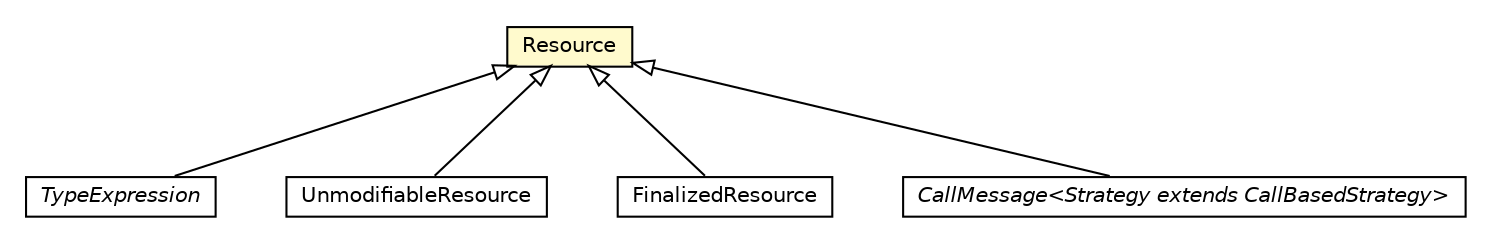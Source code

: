 #!/usr/local/bin/dot
#
# Class diagram 
# Generated by UMLGraph version R5_6-24-gf6e263 (http://www.umlgraph.org/)
#

digraph G {
	edge [fontname="Helvetica",fontsize=10,labelfontname="Helvetica",labelfontsize=10];
	node [fontname="Helvetica",fontsize=10,shape=plaintext];
	nodesep=0.25;
	ranksep=0.5;
	// org.universAAL.middleware.owl.TypeExpression
	c310302 [label=<<table title="org.universAAL.middleware.owl.TypeExpression" border="0" cellborder="1" cellspacing="0" cellpadding="2" port="p" href="../owl/TypeExpression.html">
		<tr><td><table border="0" cellspacing="0" cellpadding="1">
<tr><td align="center" balign="center"><font face="Helvetica-Oblique"> TypeExpression </font></td></tr>
		</table></td></tr>
		</table>>, URL="../owl/TypeExpression.html", fontname="Helvetica", fontcolor="black", fontsize=10.0];
	// org.universAAL.middleware.rdf.UnmodifiableResource
	c310317 [label=<<table title="org.universAAL.middleware.rdf.UnmodifiableResource" border="0" cellborder="1" cellspacing="0" cellpadding="2" port="p" href="./UnmodifiableResource.html">
		<tr><td><table border="0" cellspacing="0" cellpadding="1">
<tr><td align="center" balign="center"> UnmodifiableResource </td></tr>
		</table></td></tr>
		</table>>, URL="./UnmodifiableResource.html", fontname="Helvetica", fontcolor="black", fontsize=10.0];
	// org.universAAL.middleware.rdf.Resource
	c310334 [label=<<table title="org.universAAL.middleware.rdf.Resource" border="0" cellborder="1" cellspacing="0" cellpadding="2" port="p" bgcolor="lemonChiffon" href="./Resource.html">
		<tr><td><table border="0" cellspacing="0" cellpadding="1">
<tr><td align="center" balign="center"> Resource </td></tr>
		</table></td></tr>
		</table>>, URL="./Resource.html", fontname="Helvetica", fontcolor="black", fontsize=10.0];
	// org.universAAL.middleware.rdf.FinalizedResource
	c310335 [label=<<table title="org.universAAL.middleware.rdf.FinalizedResource" border="0" cellborder="1" cellspacing="0" cellpadding="2" port="p" href="./FinalizedResource.html">
		<tr><td><table border="0" cellspacing="0" cellpadding="1">
<tr><td align="center" balign="center"> FinalizedResource </td></tr>
		</table></td></tr>
		</table>>, URL="./FinalizedResource.html", fontname="Helvetica", fontcolor="black", fontsize=10.0];
	// org.universAAL.middleware.ui.impl.generic.CallMessage<Strategy extends org.universAAL.middleware.ui.impl.generic.CallBasedStrategy>
	c310646 [label=<<table title="org.universAAL.middleware.ui.impl.generic.CallMessage" border="0" cellborder="1" cellspacing="0" cellpadding="2" port="p" href="../ui/impl/generic/CallMessage.html">
		<tr><td><table border="0" cellspacing="0" cellpadding="1">
<tr><td align="center" balign="center"><font face="Helvetica-Oblique"> CallMessage&lt;Strategy extends CallBasedStrategy&gt; </font></td></tr>
		</table></td></tr>
		</table>>, URL="../ui/impl/generic/CallMessage.html", fontname="Helvetica", fontcolor="black", fontsize=10.0];
	//org.universAAL.middleware.owl.TypeExpression extends org.universAAL.middleware.rdf.Resource
	c310334:p -> c310302:p [dir=back,arrowtail=empty];
	//org.universAAL.middleware.rdf.UnmodifiableResource extends org.universAAL.middleware.rdf.Resource
	c310334:p -> c310317:p [dir=back,arrowtail=empty];
	//org.universAAL.middleware.rdf.FinalizedResource extends org.universAAL.middleware.rdf.Resource
	c310334:p -> c310335:p [dir=back,arrowtail=empty];
	//org.universAAL.middleware.ui.impl.generic.CallMessage<Strategy extends org.universAAL.middleware.ui.impl.generic.CallBasedStrategy> extends org.universAAL.middleware.rdf.Resource
	c310334:p -> c310646:p [dir=back,arrowtail=empty];
}

